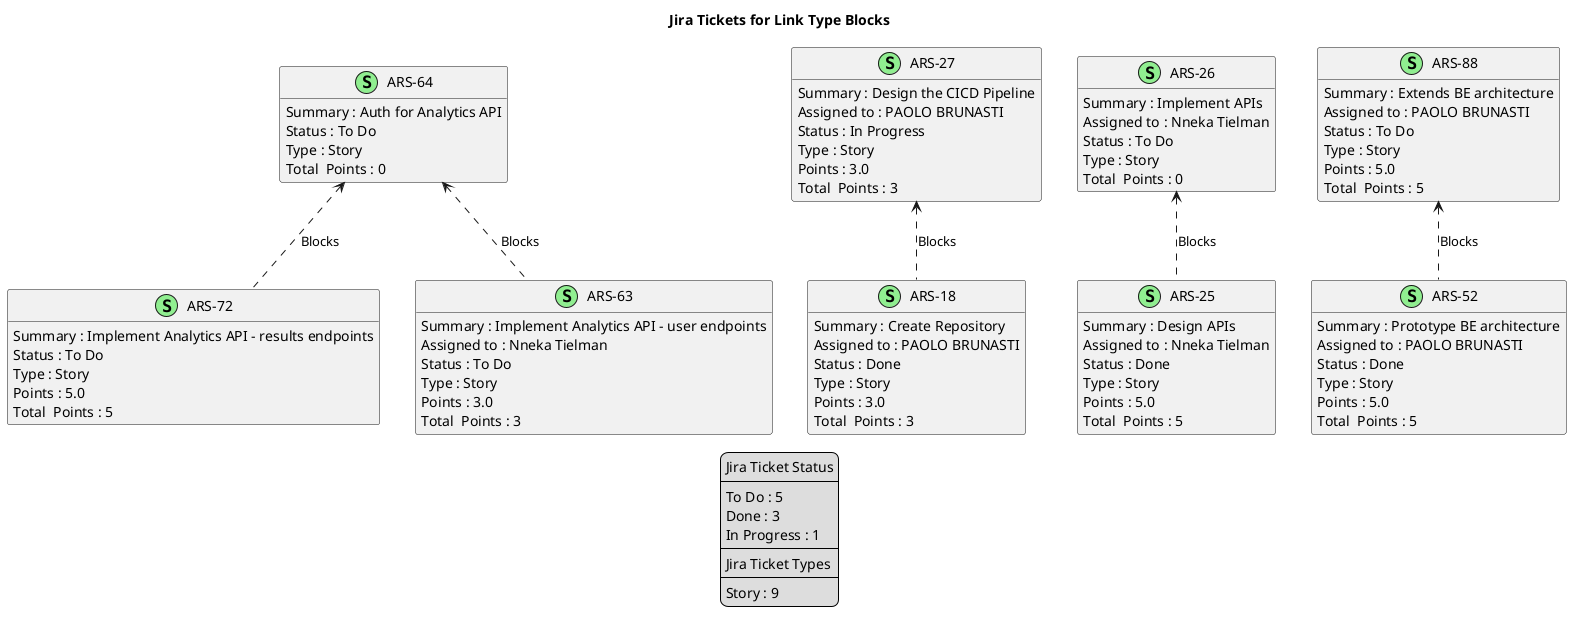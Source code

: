 @startuml
'https://plantuml.com/class-diagram

' GENERATE CLASS DIAGRAM ===========
' Generated at    : Tue May 21 11:41:22 CEST 2024

title Jira Tickets for Link Type Blocks
hide empty members

legend
Jira Ticket Status
----
To Do : 5
Done : 3
In Progress : 1
----
Jira Ticket Types
----
Story : 9
end legend


' Tickets =======
class "ARS-72" << (S,lightgreen) >> {
 Summary : Implement Analytics API - results endpoints
 Status : To Do
 Type : Story
 Points : 5.0
Total  Points : 5
}

class "ARS-27" << (S,lightgreen) >> {
 Summary : Design the CICD Pipeline
 Assigned to : PAOLO BRUNASTI
 Status : In Progress
 Type : Story
 Points : 3.0
Total  Points : 3
}

class "ARS-18" << (S,lightgreen) >> {
 Summary : Create Repository
 Assigned to : PAOLO BRUNASTI
 Status : Done
 Type : Story
 Points : 3.0
Total  Points : 3
}

class "ARS-25" << (S,lightgreen) >> {
 Summary : Design APIs
 Assigned to : Nneka Tielman
 Status : Done
 Type : Story
 Points : 5.0
Total  Points : 5
}

class "ARS-26" << (S,lightgreen) >> {
 Summary : Implement APIs
 Assigned to : Nneka Tielman
 Status : To Do
 Type : Story
Total  Points : 0
}

class "ARS-63" << (S,lightgreen) >> {
 Summary : Implement Analytics API - user endpoints
 Assigned to : Nneka Tielman
 Status : To Do
 Type : Story
 Points : 3.0
Total  Points : 3
}

class "ARS-52" << (S,lightgreen) >> {
 Summary : Prototype BE architecture
 Assigned to : PAOLO BRUNASTI
 Status : Done
 Type : Story
 Points : 5.0
Total  Points : 5
}

class "ARS-64" << (S,lightgreen) >> {
 Summary : Auth for Analytics API
 Status : To Do
 Type : Story
Total  Points : 0
}

class "ARS-88" << (S,lightgreen) >> {
 Summary : Extends BE architecture
 Assigned to : PAOLO BRUNASTI
 Status : To Do
 Type : Story
 Points : 5.0
Total  Points : 5
}



' Links =======
"ARS-27" <.. "ARS-18" : Blocks

"ARS-26" <.. "ARS-25" : Blocks

"ARS-64" <.. "ARS-72" : Blocks

"ARS-64" <.. "ARS-63" : Blocks

"ARS-88" <.. "ARS-52" : Blocks



@enduml
